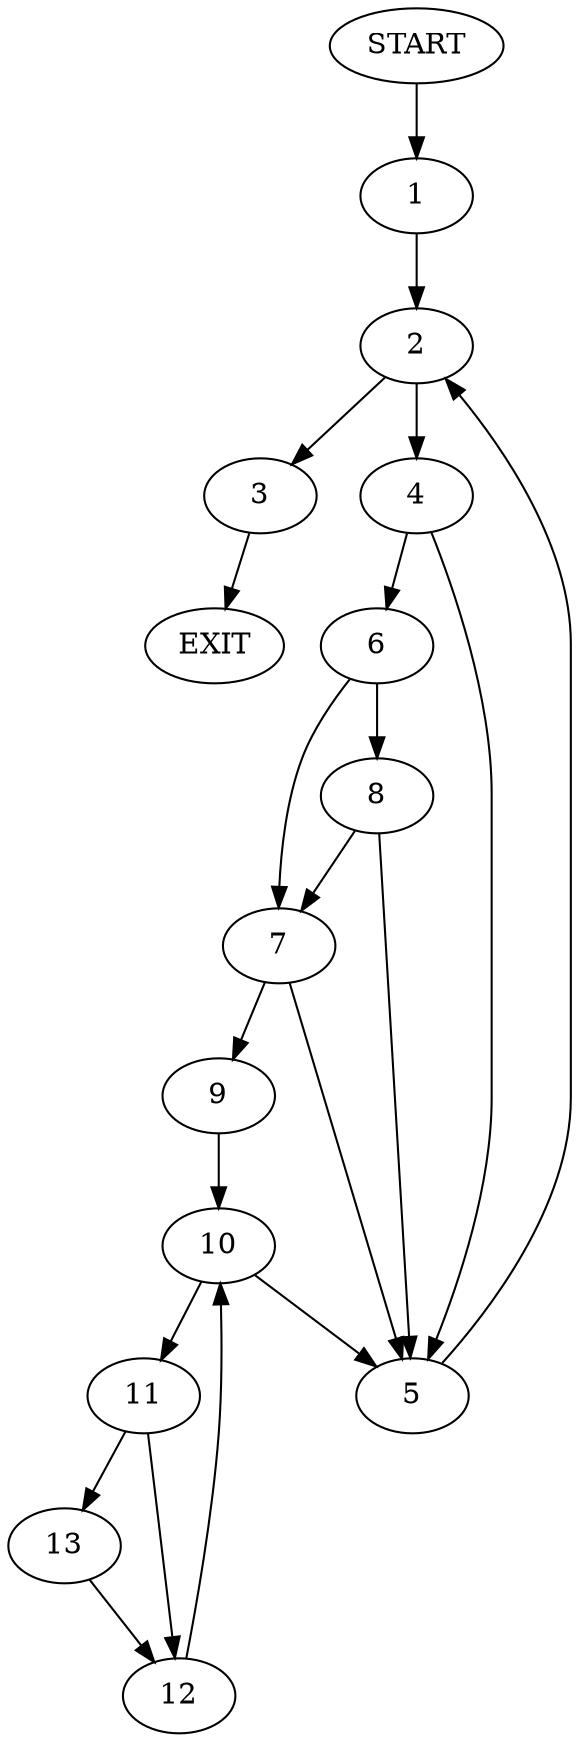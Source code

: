 digraph {
0 [label="START"]
14 [label="EXIT"]
0 -> 1
1 -> 2
2 -> 3
2 -> 4
4 -> 5
4 -> 6
3 -> 14
6 -> 7
6 -> 8
5 -> 2
7 -> 5
7 -> 9
8 -> 5
8 -> 7
9 -> 10
10 -> 5
10 -> 11
11 -> 12
11 -> 13
13 -> 12
12 -> 10
}
